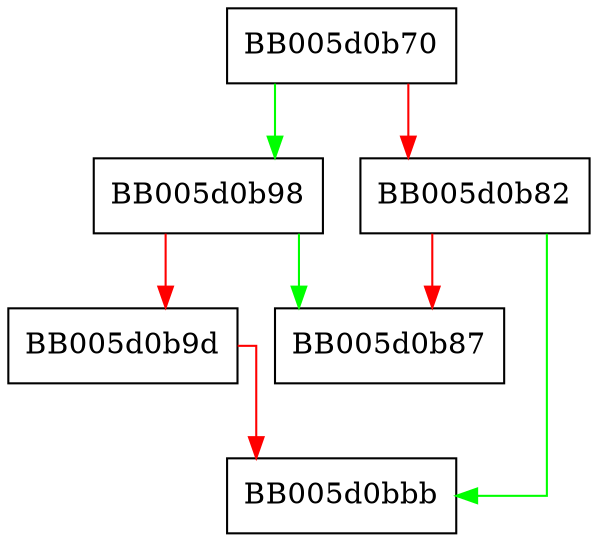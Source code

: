 digraph EVP_PKEY_type_names_do_all {
  node [shape="box"];
  graph [splines=ortho];
  BB005d0b70 -> BB005d0b98 [color="green"];
  BB005d0b70 -> BB005d0b82 [color="red"];
  BB005d0b82 -> BB005d0bbb [color="green"];
  BB005d0b82 -> BB005d0b87 [color="red"];
  BB005d0b98 -> BB005d0b87 [color="green"];
  BB005d0b98 -> BB005d0b9d [color="red"];
  BB005d0b9d -> BB005d0bbb [color="red"];
}